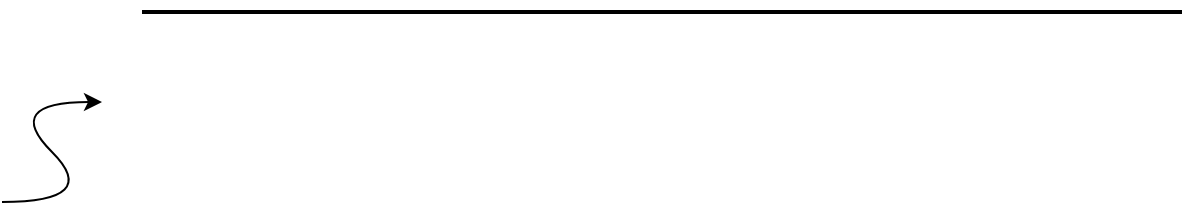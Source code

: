 <mxfile>
    <diagram id="PSe-rqHerbE1k6IpB52k" name="Page-1">
        <mxGraphModel dx="969" dy="557" grid="1" gridSize="10" guides="1" tooltips="1" connect="1" arrows="1" fold="1" page="1" pageScale="1" pageWidth="850" pageHeight="1100" math="0" shadow="0">
            <root>
                <mxCell id="0"/>
                <mxCell id="1" parent="0"/>
                <mxCell id="7" value="" style="line;strokeWidth=2;html=1;" vertex="1" parent="1">
                    <mxGeometry x="120" y="180" width="520" height="10" as="geometry"/>
                </mxCell>
                <mxCell id="8" value="" style="curved=1;endArrow=classic;html=1;" edge="1" parent="1">
                    <mxGeometry width="50" height="50" relative="1" as="geometry">
                        <mxPoint x="50" y="280" as="sourcePoint"/>
                        <mxPoint x="100" y="230" as="targetPoint"/>
                        <Array as="points">
                            <mxPoint x="100" y="280"/>
                            <mxPoint x="50" y="230"/>
                        </Array>
                    </mxGeometry>
                </mxCell>
            </root>
        </mxGraphModel>
    </diagram>
</mxfile>